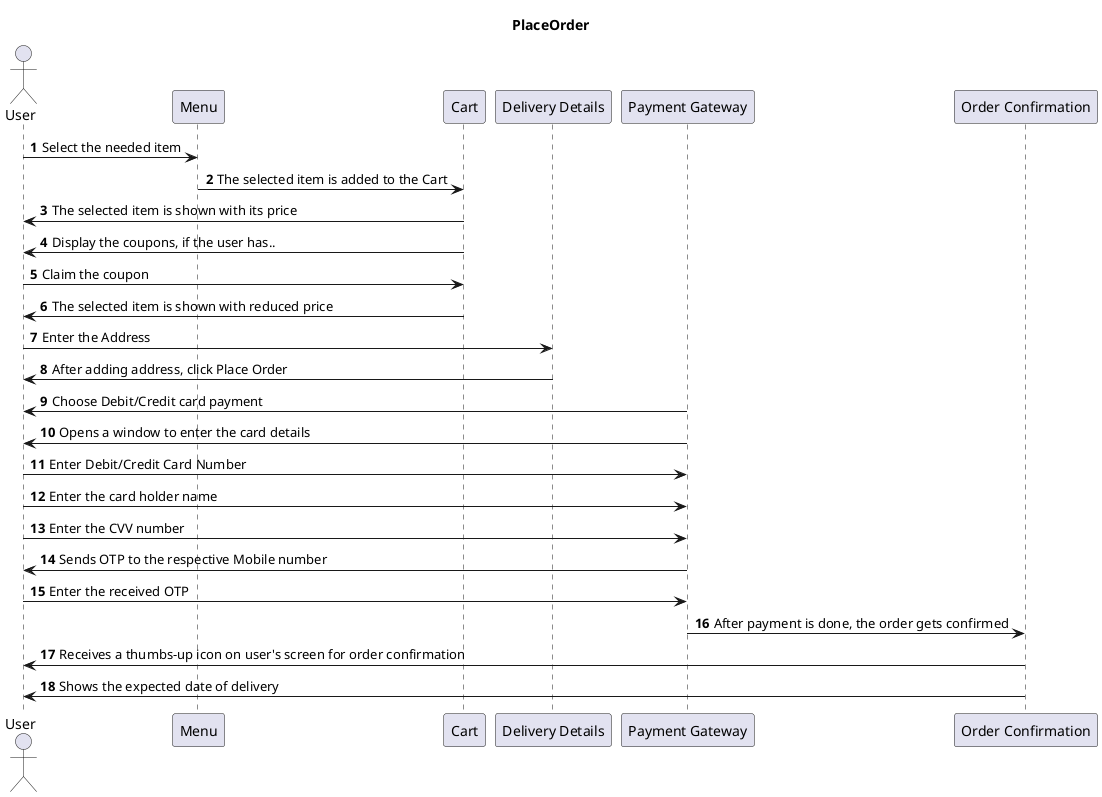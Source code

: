 @startuml

title "PlaceOrder"

actor "User" 

participant "Menu"
participant "Cart"
participant "Delivery Details" as DD
participant "Payment Gateway" as PG
participant "Order Confirmation" as OC

autonumber

User -> Menu: Select the needed item
Menu -> Cart: The selected item is added to the Cart
Cart -> User: The selected item is shown with its price
Cart -> User: Display the coupons, if the user has..
User -> Cart: Claim the coupon
Cart -> User: The selected item is shown with reduced price
User -> DD: Enter the Address
DD -> User: After adding address, click Place Order
PG -> User: Choose Debit/Credit card payment
PG -> User: Opens a window to enter the card details
User -> PG: Enter Debit/Credit Card Number
User -> PG: Enter the card holder name
User -> PG: Enter the CVV number
PG -> User: Sends OTP to the respective Mobile number
User -> PG: Enter the received OTP
PG -> OC: After payment is done, the order gets confirmed
OC -> User: Receives a thumbs-up icon on user's screen for order confirmation
OC -> User: Shows the expected date of delivery

@enduml